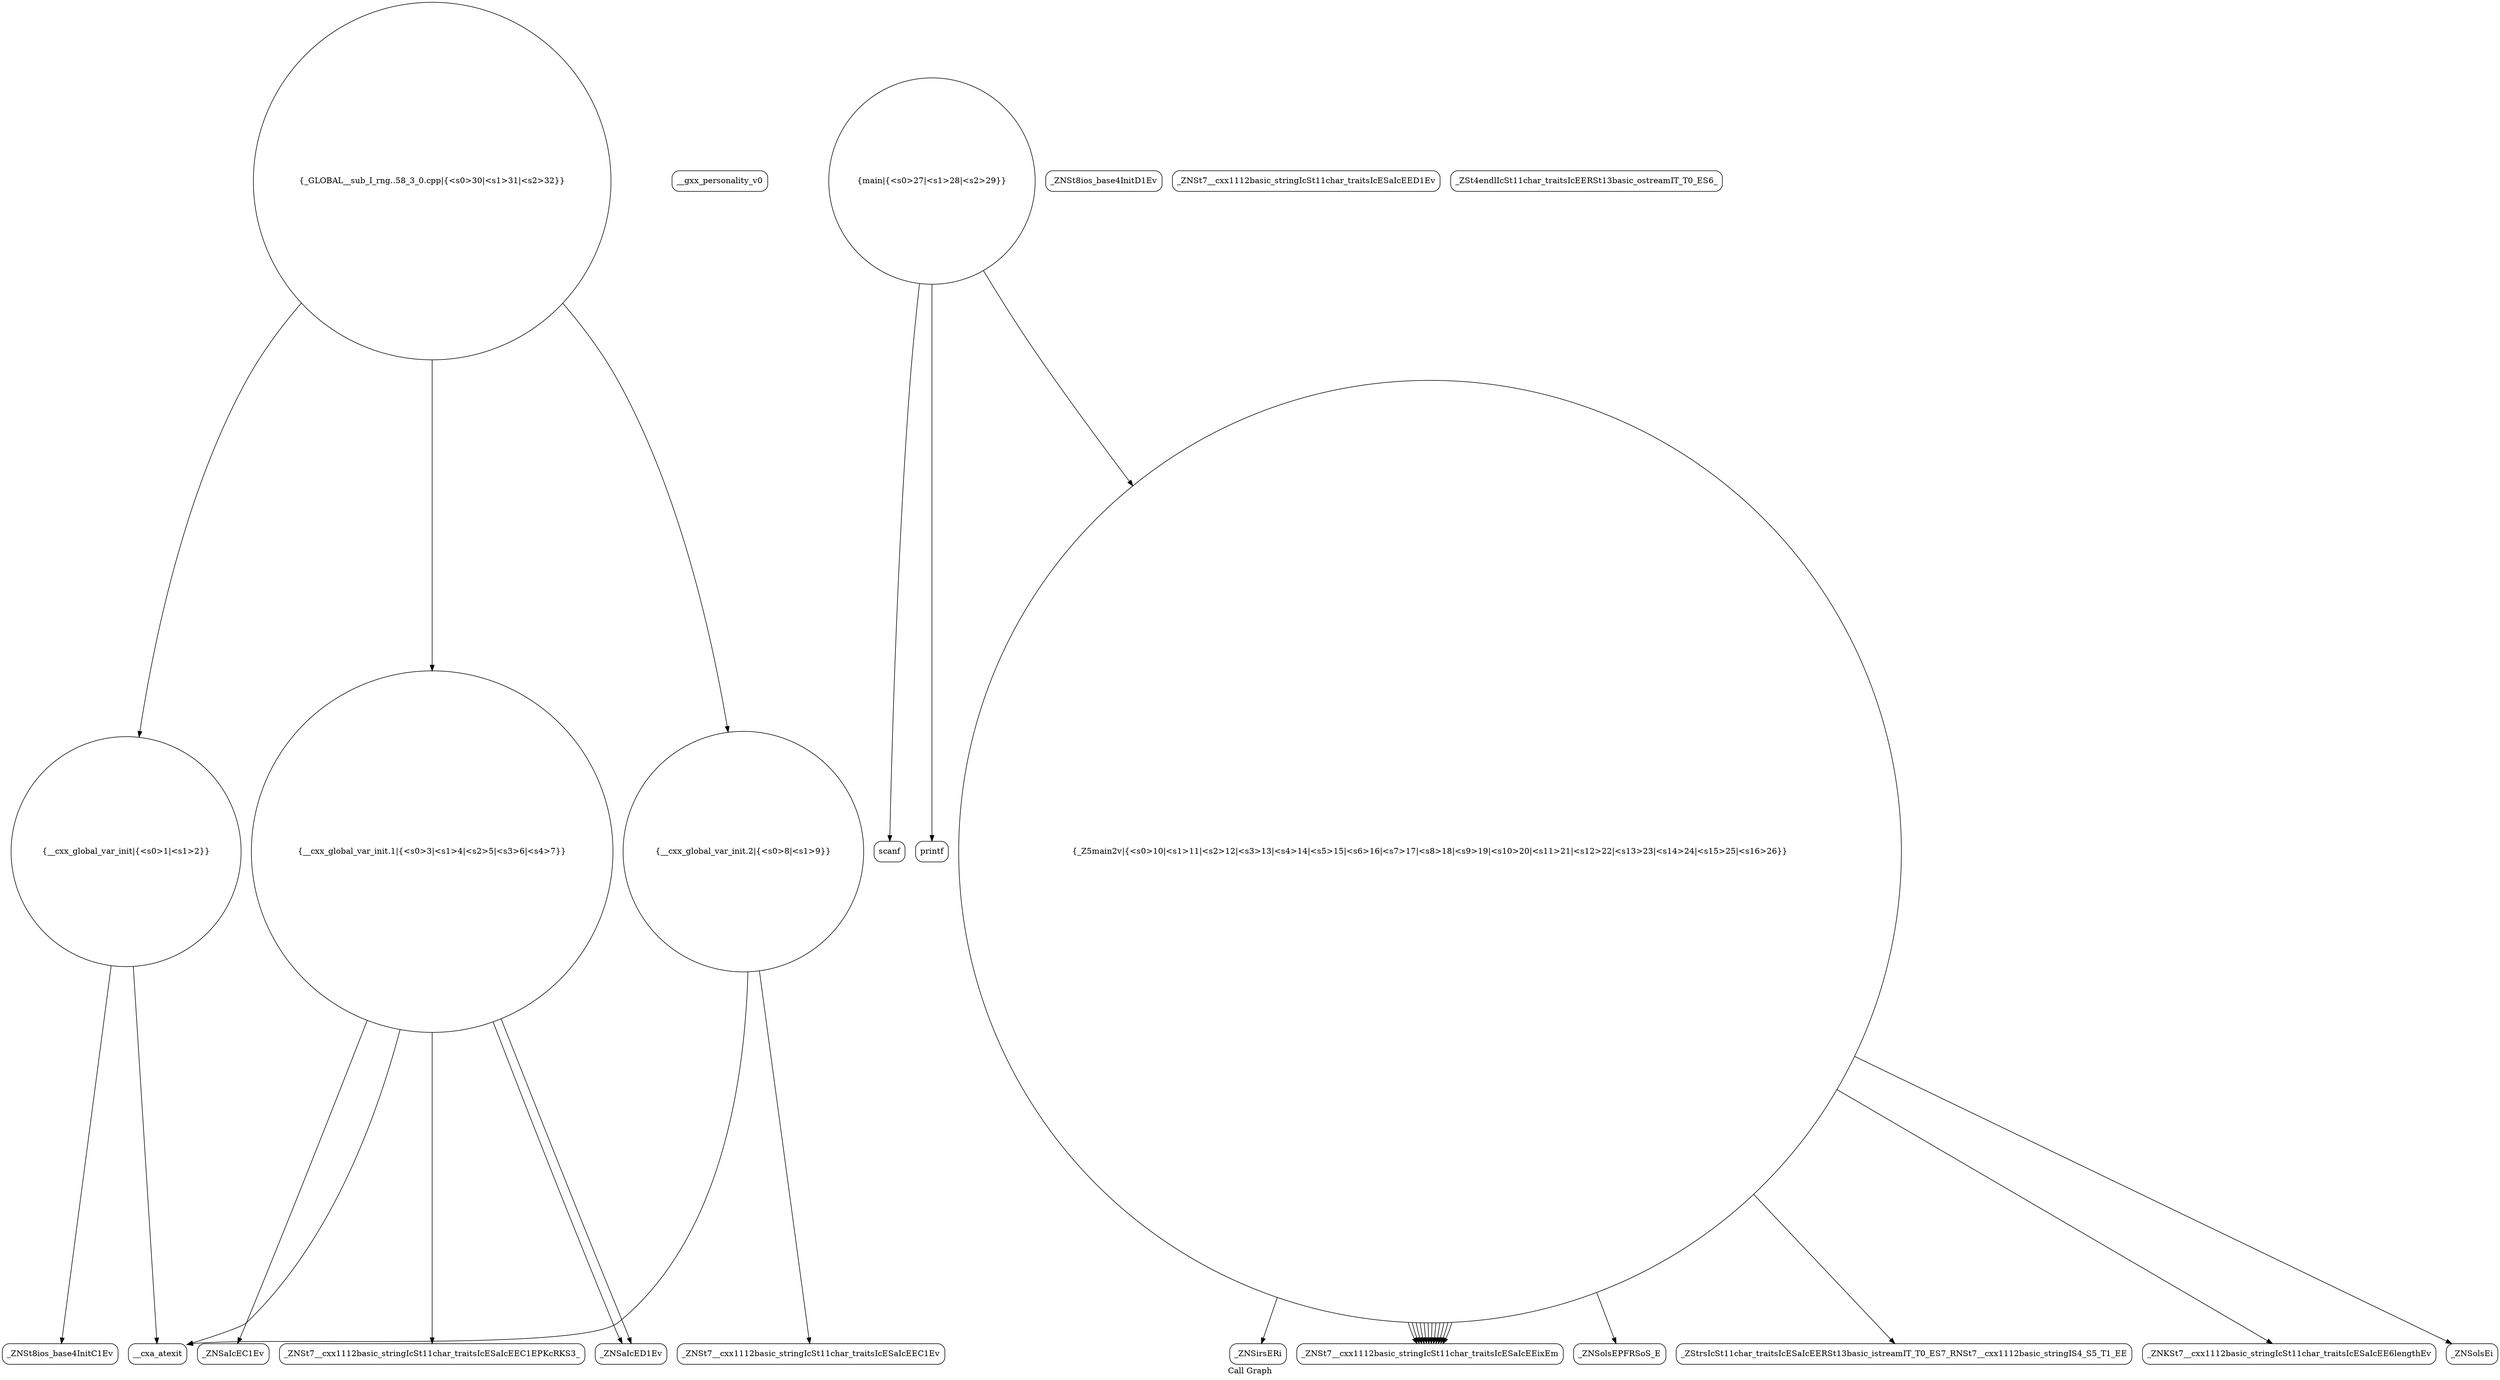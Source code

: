 digraph "Call Graph" {
	label="Call Graph";

	Node0x5566759ec6f0 [shape=record,shape=circle,label="{__cxx_global_var_init|{<s0>1|<s1>2}}"];
	Node0x5566759ec6f0:s0 -> Node0x5566759ecb80[color=black];
	Node0x5566759ec6f0:s1 -> Node0x5566759ecc80[color=black];
	Node0x5566759ece80 [shape=record,shape=Mrecord,label="{__gxx_personality_v0}"];
	Node0x5566759ed200 [shape=record,shape=Mrecord,label="{_ZNSirsERi}"];
	Node0x5566759ed580 [shape=record,shape=Mrecord,label="{scanf}"];
	Node0x5566759ecc00 [shape=record,shape=Mrecord,label="{_ZNSt8ios_base4InitD1Ev}"];
	Node0x5566759ecf80 [shape=record,shape=Mrecord,label="{_ZNSt7__cxx1112basic_stringIcSt11char_traitsIcESaIcEED1Ev}"];
	Node0x5566759ed300 [shape=record,shape=Mrecord,label="{_ZNSt7__cxx1112basic_stringIcSt11char_traitsIcESaIcEEixEm}"];
	Node0x5566759ed680 [shape=record,shape=circle,label="{_GLOBAL__sub_I_rng..58_3_0.cpp|{<s0>30|<s1>31|<s2>32}}"];
	Node0x5566759ed680:s0 -> Node0x5566759ec6f0[color=black];
	Node0x5566759ed680:s1 -> Node0x5566759ecd00[color=black];
	Node0x5566759ed680:s2 -> Node0x5566759ed000[color=black];
	Node0x5566759ecd00 [shape=record,shape=circle,label="{__cxx_global_var_init.1|{<s0>3|<s1>4|<s2>5|<s3>6|<s4>7}}"];
	Node0x5566759ecd00:s0 -> Node0x5566759ecd80[color=black];
	Node0x5566759ecd00:s1 -> Node0x5566759ece00[color=black];
	Node0x5566759ecd00:s2 -> Node0x5566759ecf00[color=black];
	Node0x5566759ecd00:s3 -> Node0x5566759ecc80[color=black];
	Node0x5566759ecd00:s4 -> Node0x5566759ecf00[color=black];
	Node0x5566759ed080 [shape=record,shape=Mrecord,label="{_ZNSt7__cxx1112basic_stringIcSt11char_traitsIcESaIcEEC1Ev}"];
	Node0x5566759ed400 [shape=record,shape=Mrecord,label="{_ZNSolsEPFRSoS_E}"];
	Node0x5566759ece00 [shape=record,shape=Mrecord,label="{_ZNSt7__cxx1112basic_stringIcSt11char_traitsIcESaIcEEC1EPKcRKS3_}"];
	Node0x5566759ed180 [shape=record,shape=Mrecord,label="{_ZStrsIcSt11char_traitsIcESaIcEERSt13basic_istreamIT_T0_ES7_RNSt7__cxx1112basic_stringIS4_S5_T1_EE}"];
	Node0x5566759ed500 [shape=record,shape=circle,label="{main|{<s0>27|<s1>28|<s2>29}}"];
	Node0x5566759ed500:s0 -> Node0x5566759ed580[color=black];
	Node0x5566759ed500:s1 -> Node0x5566759ed600[color=black];
	Node0x5566759ed500:s2 -> Node0x5566759ed100[color=black];
	Node0x5566759ecb80 [shape=record,shape=Mrecord,label="{_ZNSt8ios_base4InitC1Ev}"];
	Node0x5566759ecf00 [shape=record,shape=Mrecord,label="{_ZNSaIcED1Ev}"];
	Node0x5566759ed280 [shape=record,shape=Mrecord,label="{_ZNKSt7__cxx1112basic_stringIcSt11char_traitsIcESaIcEE6lengthEv}"];
	Node0x5566759ed600 [shape=record,shape=Mrecord,label="{printf}"];
	Node0x5566759ecc80 [shape=record,shape=Mrecord,label="{__cxa_atexit}"];
	Node0x5566759ed000 [shape=record,shape=circle,label="{__cxx_global_var_init.2|{<s0>8|<s1>9}}"];
	Node0x5566759ed000:s0 -> Node0x5566759ed080[color=black];
	Node0x5566759ed000:s1 -> Node0x5566759ecc80[color=black];
	Node0x5566759ed380 [shape=record,shape=Mrecord,label="{_ZNSolsEi}"];
	Node0x5566759ecd80 [shape=record,shape=Mrecord,label="{_ZNSaIcEC1Ev}"];
	Node0x5566759ed100 [shape=record,shape=circle,label="{_Z5main2v|{<s0>10|<s1>11|<s2>12|<s3>13|<s4>14|<s5>15|<s6>16|<s7>17|<s8>18|<s9>19|<s10>20|<s11>21|<s12>22|<s13>23|<s14>24|<s15>25|<s16>26}}"];
	Node0x5566759ed100:s0 -> Node0x5566759ed200[color=black];
	Node0x5566759ed100:s1 -> Node0x5566759ed180[color=black];
	Node0x5566759ed100:s2 -> Node0x5566759ed280[color=black];
	Node0x5566759ed100:s3 -> Node0x5566759ed300[color=black];
	Node0x5566759ed100:s4 -> Node0x5566759ed300[color=black];
	Node0x5566759ed100:s5 -> Node0x5566759ed300[color=black];
	Node0x5566759ed100:s6 -> Node0x5566759ed300[color=black];
	Node0x5566759ed100:s7 -> Node0x5566759ed300[color=black];
	Node0x5566759ed100:s8 -> Node0x5566759ed300[color=black];
	Node0x5566759ed100:s9 -> Node0x5566759ed300[color=black];
	Node0x5566759ed100:s10 -> Node0x5566759ed300[color=black];
	Node0x5566759ed100:s11 -> Node0x5566759ed300[color=black];
	Node0x5566759ed100:s12 -> Node0x5566759ed300[color=black];
	Node0x5566759ed100:s13 -> Node0x5566759ed300[color=black];
	Node0x5566759ed100:s14 -> Node0x5566759ed300[color=black];
	Node0x5566759ed100:s15 -> Node0x5566759ed380[color=black];
	Node0x5566759ed100:s16 -> Node0x5566759ed400[color=black];
	Node0x5566759ed480 [shape=record,shape=Mrecord,label="{_ZSt4endlIcSt11char_traitsIcEERSt13basic_ostreamIT_T0_ES6_}"];
}
